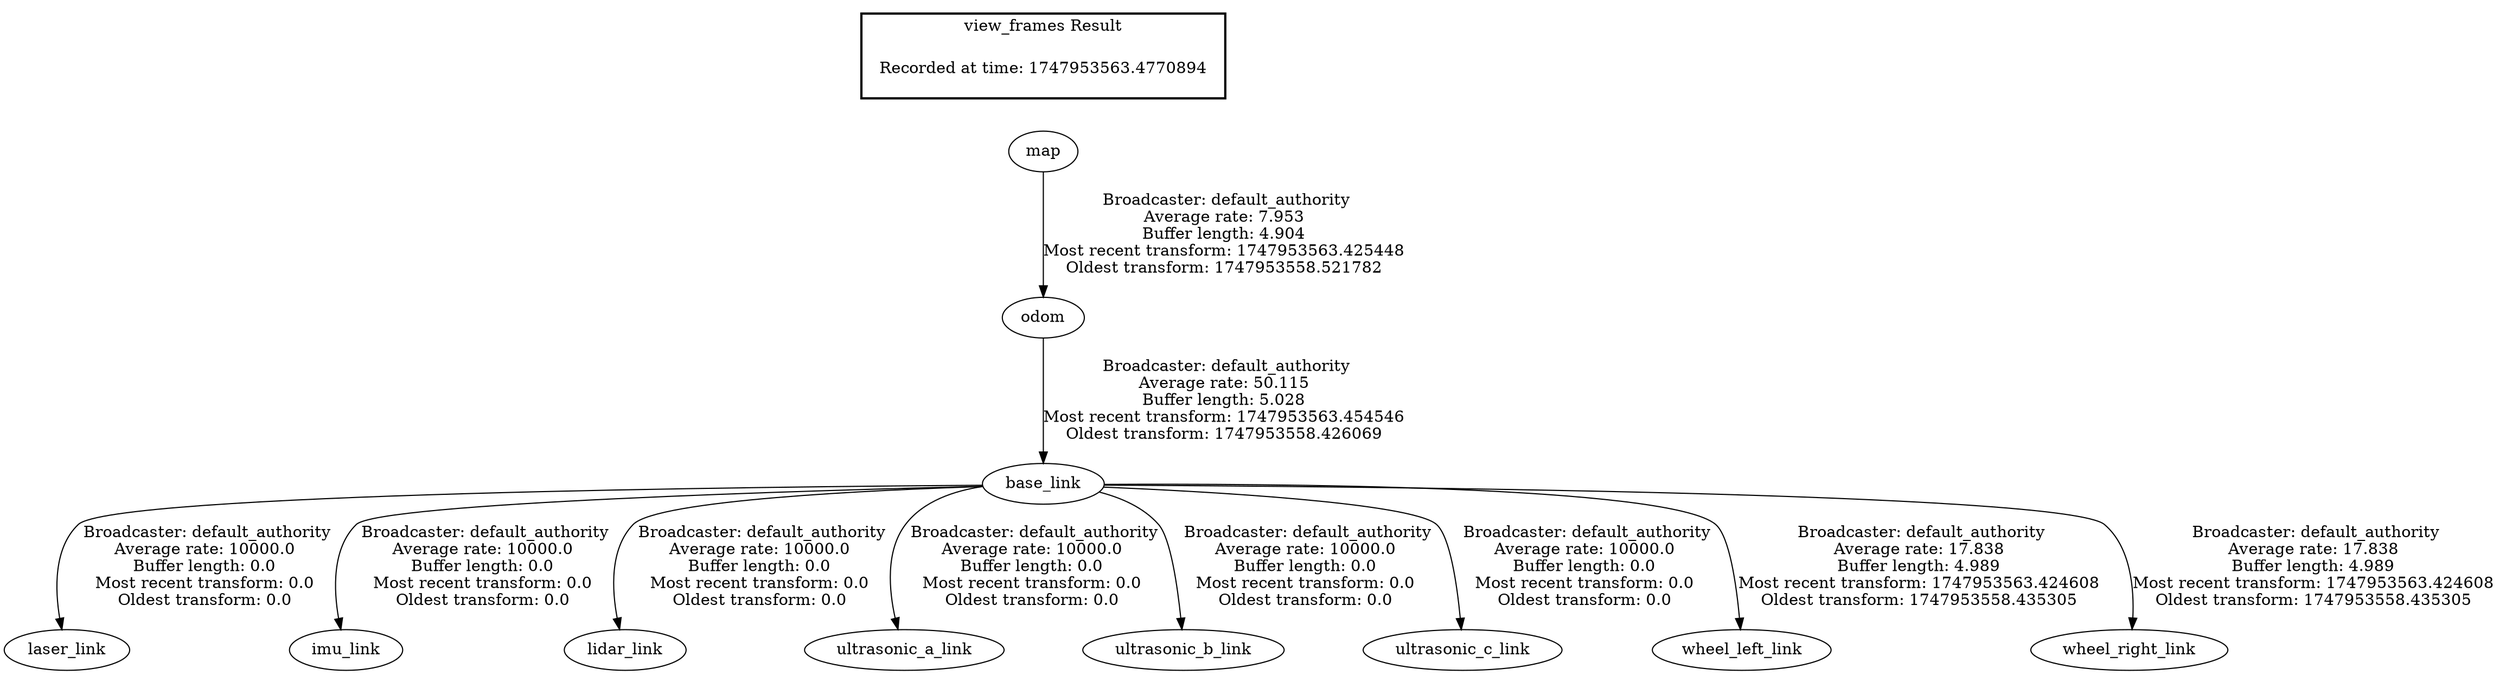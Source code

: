 digraph G {
"odom" -> "base_link"[label=" Broadcaster: default_authority\nAverage rate: 50.115\nBuffer length: 5.028\nMost recent transform: 1747953563.454546\nOldest transform: 1747953558.426069\n"];
"map" -> "odom"[label=" Broadcaster: default_authority\nAverage rate: 7.953\nBuffer length: 4.904\nMost recent transform: 1747953563.425448\nOldest transform: 1747953558.521782\n"];
"base_link" -> "laser_link"[label=" Broadcaster: default_authority\nAverage rate: 10000.0\nBuffer length: 0.0\nMost recent transform: 0.0\nOldest transform: 0.0\n"];
"base_link" -> "imu_link"[label=" Broadcaster: default_authority\nAverage rate: 10000.0\nBuffer length: 0.0\nMost recent transform: 0.0\nOldest transform: 0.0\n"];
"base_link" -> "lidar_link"[label=" Broadcaster: default_authority\nAverage rate: 10000.0\nBuffer length: 0.0\nMost recent transform: 0.0\nOldest transform: 0.0\n"];
"base_link" -> "ultrasonic_a_link"[label=" Broadcaster: default_authority\nAverage rate: 10000.0\nBuffer length: 0.0\nMost recent transform: 0.0\nOldest transform: 0.0\n"];
"base_link" -> "ultrasonic_b_link"[label=" Broadcaster: default_authority\nAverage rate: 10000.0\nBuffer length: 0.0\nMost recent transform: 0.0\nOldest transform: 0.0\n"];
"base_link" -> "ultrasonic_c_link"[label=" Broadcaster: default_authority\nAverage rate: 10000.0\nBuffer length: 0.0\nMost recent transform: 0.0\nOldest transform: 0.0\n"];
"base_link" -> "wheel_left_link"[label=" Broadcaster: default_authority\nAverage rate: 17.838\nBuffer length: 4.989\nMost recent transform: 1747953563.424608\nOldest transform: 1747953558.435305\n"];
"base_link" -> "wheel_right_link"[label=" Broadcaster: default_authority\nAverage rate: 17.838\nBuffer length: 4.989\nMost recent transform: 1747953563.424608\nOldest transform: 1747953558.435305\n"];
edge [style=invis];
 subgraph cluster_legend { style=bold; color=black; label ="view_frames Result";
"Recorded at time: 1747953563.4770894"[ shape=plaintext ] ;
}->"map";
}